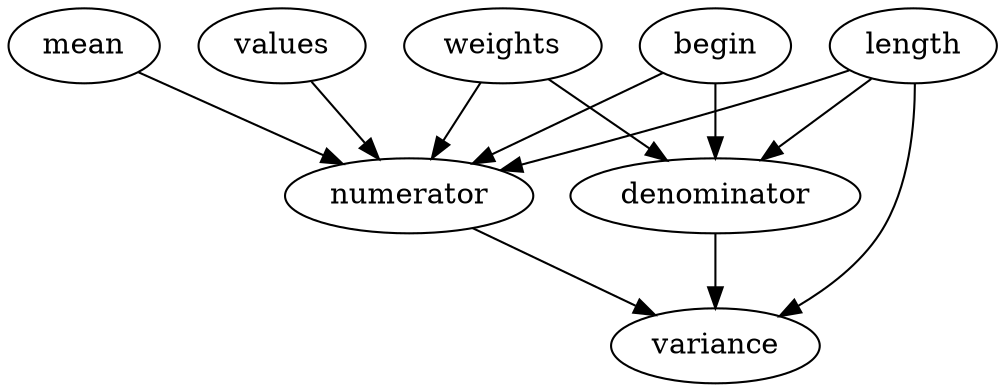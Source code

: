 digraph VarianceDAG {
    mean -> numerator;
    length -> numerator;
    length -> variance;
    length -> denominator;
    begin -> numerator;
    begin -> denominator;
    values -> numerator;
    weights -> numerator;
    weights -> denominator;
    numerator -> variance;
    denominator -> variance;
}